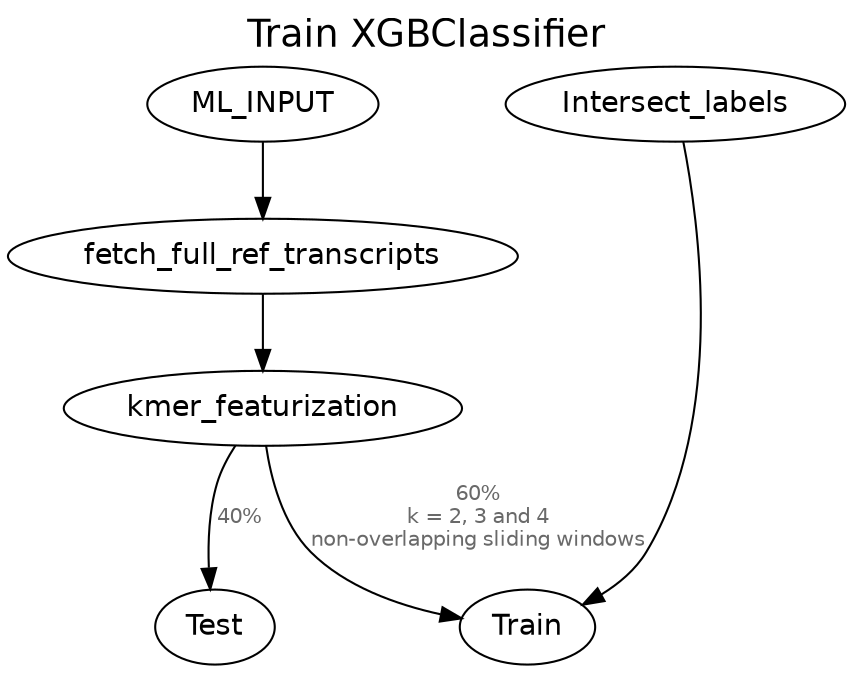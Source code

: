digraph g {
    label="Train XGBClassifier"
    labelloc="t"
    graph [fontname = "helvetica"; fontsize = 18];
    node [fontname = "helvetica"; fontsize = 14];
    edge [fontname = "helvetica", fontcolor=dimgray; fontsize = 10];

    // DEFINE NODES
    ML_INPUT
    fetch_full_ref_transcripts
    Intersect_labels
    Train
    Test
    kmer_featurization


    // GRAPHS
    ML_INPUT -> fetch_full_ref_transcripts
    Intersect_labels
    fetch_full_ref_transcripts -> kmer_featurization
    kmer_featurization -> Train [label ="60%\nk = 2, 3 and 4\nnon-overlapping sliding windows"]
    Intersect_labels -> Train

    kmer_featurization -> Test [label ="40%"]

    {rank = same; ML_INPUT; Intersect_labels}
    //{rank = same; B; D; Y;}

    }
